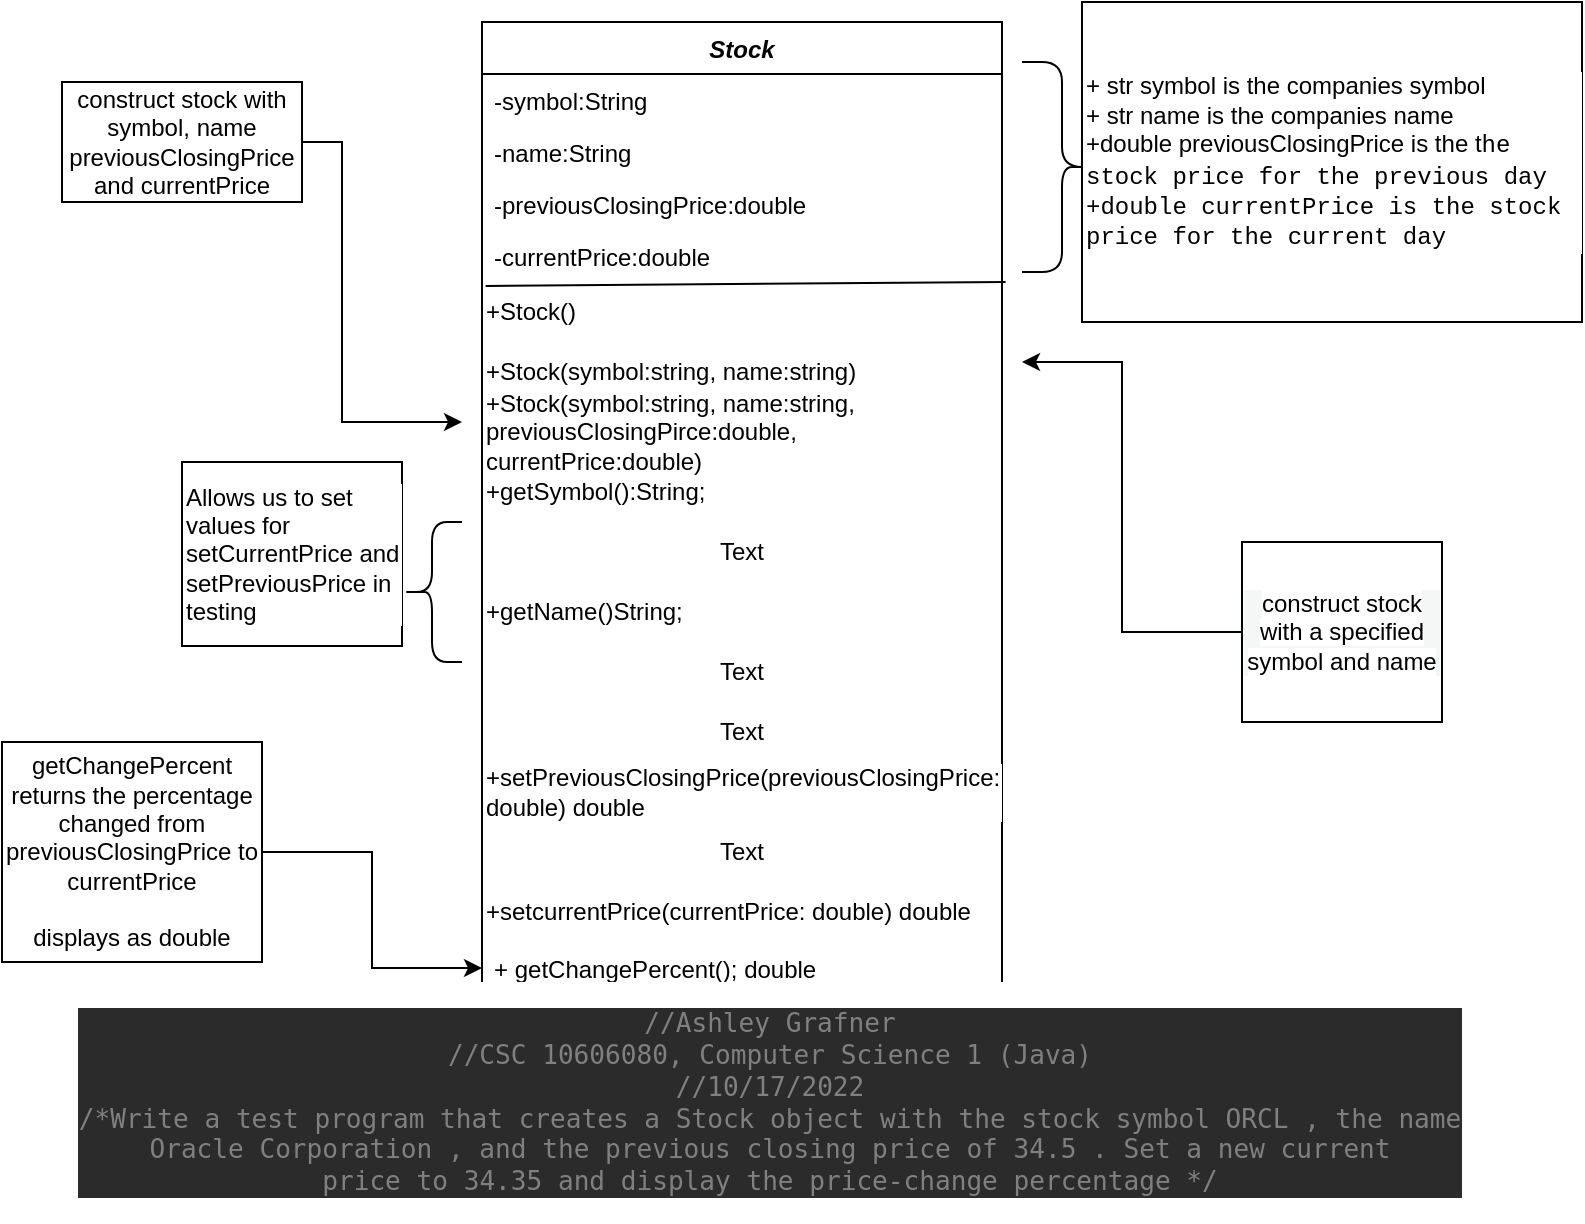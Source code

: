 <mxfile version="20.4.1" type="github">
  <diagram id="C5RBs43oDa-KdzZeNtuy" name="Page-1">
    <mxGraphModel dx="1422" dy="762" grid="1" gridSize="10" guides="1" tooltips="1" connect="1" arrows="1" fold="1" page="1" pageScale="1" pageWidth="827" pageHeight="1169" math="0" shadow="0">
      <root>
        <mxCell id="WIyWlLk6GJQsqaUBKTNV-0" />
        <mxCell id="WIyWlLk6GJQsqaUBKTNV-1" parent="WIyWlLk6GJQsqaUBKTNV-0" />
        <mxCell id="zkfFHV4jXpPFQw0GAbJ--0" value="Stock" style="swimlane;fontStyle=3;align=center;verticalAlign=top;childLayout=stackLayout;horizontal=1;startSize=26;horizontalStack=0;resizeParent=1;resizeLast=0;collapsible=1;marginBottom=0;rounded=0;shadow=0;strokeWidth=1;" parent="WIyWlLk6GJQsqaUBKTNV-1" vertex="1">
          <mxGeometry x="270" y="110" width="260" height="486" as="geometry">
            <mxRectangle x="230" y="140" width="160" height="26" as="alternateBounds" />
          </mxGeometry>
        </mxCell>
        <mxCell id="zkfFHV4jXpPFQw0GAbJ--3" value="-symbol:String" style="text;align=left;verticalAlign=top;spacingLeft=4;spacingRight=4;overflow=hidden;rotatable=0;points=[[0,0.5],[1,0.5]];portConstraint=eastwest;rounded=0;shadow=0;html=0;" parent="zkfFHV4jXpPFQw0GAbJ--0" vertex="1">
          <mxGeometry y="26" width="260" height="26" as="geometry" />
        </mxCell>
        <mxCell id="CVuEDkvlk7afERo4JCGG-30" value="-name:String" style="text;align=left;verticalAlign=top;spacingLeft=4;spacingRight=4;overflow=hidden;rotatable=0;points=[[0,0.5],[1,0.5]];portConstraint=eastwest;" parent="zkfFHV4jXpPFQw0GAbJ--0" vertex="1">
          <mxGeometry y="52" width="260" height="26" as="geometry" />
        </mxCell>
        <mxCell id="zkfFHV4jXpPFQw0GAbJ--11" value="-previousClosingPrice:double" style="text;align=left;verticalAlign=top;spacingLeft=4;spacingRight=4;overflow=hidden;rotatable=0;points=[[0,0.5],[1,0.5]];portConstraint=eastwest;" parent="zkfFHV4jXpPFQw0GAbJ--0" vertex="1">
          <mxGeometry y="78" width="260" height="26" as="geometry" />
        </mxCell>
        <mxCell id="zkfFHV4jXpPFQw0GAbJ--7" value="-currentPrice:double" style="text;align=left;verticalAlign=top;spacingLeft=4;spacingRight=4;overflow=hidden;rotatable=0;points=[[0,0.5],[1,0.5]];portConstraint=eastwest;" parent="zkfFHV4jXpPFQw0GAbJ--0" vertex="1">
          <mxGeometry y="104" width="260" height="26" as="geometry" />
        </mxCell>
        <mxCell id="CVuEDkvlk7afERo4JCGG-7" value="" style="endArrow=none;html=1;rounded=0;exitX=0.007;exitY=1.077;exitDx=0;exitDy=0;exitPerimeter=0;entryX=1.007;entryY=1;entryDx=0;entryDy=0;entryPerimeter=0;" parent="zkfFHV4jXpPFQw0GAbJ--0" source="zkfFHV4jXpPFQw0GAbJ--7" target="zkfFHV4jXpPFQw0GAbJ--7" edge="1">
          <mxGeometry width="50" height="50" relative="1" as="geometry">
            <mxPoint x="80" y="200" as="sourcePoint" />
            <mxPoint x="130" y="150" as="targetPoint" />
          </mxGeometry>
        </mxCell>
        <mxCell id="CVuEDkvlk7afERo4JCGG-31" value="+Stock()" style="text;html=1;strokeColor=none;fillColor=none;align=left;verticalAlign=middle;whiteSpace=wrap;rounded=0;labelBackgroundColor=#FFFFFF;fontFamily=Helvetica;fontColor=#000000;" parent="zkfFHV4jXpPFQw0GAbJ--0" vertex="1">
          <mxGeometry y="130" width="260" height="30" as="geometry" />
        </mxCell>
        <mxCell id="CVuEDkvlk7afERo4JCGG-43" value="+Stock(symbol:string, name:string)" style="text;html=1;strokeColor=none;fillColor=none;align=left;verticalAlign=middle;whiteSpace=wrap;rounded=0;labelBackgroundColor=#FFFFFF;fontFamily=Helvetica;fontColor=#000000;" parent="zkfFHV4jXpPFQw0GAbJ--0" vertex="1">
          <mxGeometry y="160" width="260" height="30" as="geometry" />
        </mxCell>
        <mxCell id="B-4MOhiQ96mg17g3XeNI-0" value="+Stock(symbol:string, name:string, previousClosingPirce:double, currentPrice:double)" style="text;html=1;strokeColor=none;fillColor=none;align=left;verticalAlign=middle;whiteSpace=wrap;rounded=0;" vertex="1" parent="zkfFHV4jXpPFQw0GAbJ--0">
          <mxGeometry y="190" width="260" height="30" as="geometry" />
        </mxCell>
        <mxCell id="CVuEDkvlk7afERo4JCGG-37" value="+getSymbol():String;" style="text;html=1;strokeColor=none;fillColor=none;align=left;verticalAlign=middle;whiteSpace=wrap;rounded=0;labelBackgroundColor=#FFFFFF;fontFamily=Helvetica;fontColor=#000000;" parent="zkfFHV4jXpPFQw0GAbJ--0" vertex="1">
          <mxGeometry y="220" width="260" height="30" as="geometry" />
        </mxCell>
        <mxCell id="B-4MOhiQ96mg17g3XeNI-3" value="Text" style="text;html=1;strokeColor=none;fillColor=none;align=center;verticalAlign=middle;whiteSpace=wrap;rounded=0;" vertex="1" parent="zkfFHV4jXpPFQw0GAbJ--0">
          <mxGeometry y="250" width="260" height="30" as="geometry" />
        </mxCell>
        <mxCell id="CVuEDkvlk7afERo4JCGG-38" value="+getName()String;" style="text;html=1;strokeColor=none;fillColor=none;align=left;verticalAlign=middle;whiteSpace=wrap;rounded=0;labelBackgroundColor=#FFFFFF;fontFamily=Helvetica;fontColor=#000000;" parent="zkfFHV4jXpPFQw0GAbJ--0" vertex="1">
          <mxGeometry y="280" width="260" height="30" as="geometry" />
        </mxCell>
        <mxCell id="B-4MOhiQ96mg17g3XeNI-4" value="Text" style="text;html=1;strokeColor=none;fillColor=none;align=center;verticalAlign=middle;whiteSpace=wrap;rounded=0;" vertex="1" parent="zkfFHV4jXpPFQw0GAbJ--0">
          <mxGeometry y="310" width="260" height="30" as="geometry" />
        </mxCell>
        <mxCell id="B-4MOhiQ96mg17g3XeNI-5" value="Text" style="text;html=1;strokeColor=none;fillColor=none;align=center;verticalAlign=middle;whiteSpace=wrap;rounded=0;" vertex="1" parent="zkfFHV4jXpPFQw0GAbJ--0">
          <mxGeometry y="340" width="260" height="30" as="geometry" />
        </mxCell>
        <mxCell id="CVuEDkvlk7afERo4JCGG-39" value="+setPreviousClosingPrice(previousClosingPrice: double) double" style="text;html=1;strokeColor=none;fillColor=none;align=left;verticalAlign=middle;whiteSpace=wrap;rounded=0;labelBackgroundColor=#FFFFFF;fontFamily=Helvetica;fontColor=#000000;" parent="zkfFHV4jXpPFQw0GAbJ--0" vertex="1">
          <mxGeometry y="370" width="260" height="30" as="geometry" />
        </mxCell>
        <mxCell id="B-4MOhiQ96mg17g3XeNI-6" value="Text" style="text;html=1;strokeColor=none;fillColor=none;align=center;verticalAlign=middle;whiteSpace=wrap;rounded=0;" vertex="1" parent="zkfFHV4jXpPFQw0GAbJ--0">
          <mxGeometry y="400" width="260" height="30" as="geometry" />
        </mxCell>
        <mxCell id="CVuEDkvlk7afERo4JCGG-41" value="+setcurrentPrice(currentPrice: double) double" style="text;html=1;strokeColor=none;fillColor=none;align=left;verticalAlign=middle;whiteSpace=wrap;rounded=0;labelBackgroundColor=#FFFFFF;fontFamily=Helvetica;fontColor=#000000;" parent="zkfFHV4jXpPFQw0GAbJ--0" vertex="1">
          <mxGeometry y="430" width="260" height="30" as="geometry" />
        </mxCell>
        <mxCell id="zkfFHV4jXpPFQw0GAbJ--18" value="+ getChangePercent(); double " style="text;align=left;verticalAlign=top;spacingLeft=4;spacingRight=4;overflow=hidden;rotatable=0;points=[[0,0.5],[1,0.5]];portConstraint=eastwest;" parent="zkfFHV4jXpPFQw0GAbJ--0" vertex="1">
          <mxGeometry y="460" width="260" height="26" as="geometry" />
        </mxCell>
        <mxCell id="CVuEDkvlk7afERo4JCGG-44" style="edgeStyle=orthogonalEdgeStyle;rounded=0;orthogonalLoop=1;jettySize=auto;html=1;fontFamily=Helvetica;fontColor=#000000;entryX=0;entryY=0.5;entryDx=0;entryDy=0;" parent="WIyWlLk6GJQsqaUBKTNV-1" source="CVuEDkvlk7afERo4JCGG-8" target="zkfFHV4jXpPFQw0GAbJ--18" edge="1">
          <mxGeometry relative="1" as="geometry">
            <mxPoint x="230" y="500" as="targetPoint" />
          </mxGeometry>
        </mxCell>
        <mxCell id="CVuEDkvlk7afERo4JCGG-8" value="getChangePercent returns the percentage changed from previousClosingPrice to currentPrice&lt;br&gt;&lt;br&gt;displays as double" style="rounded=0;whiteSpace=wrap;html=1;" parent="WIyWlLk6GJQsqaUBKTNV-1" vertex="1">
          <mxGeometry x="30" y="470" width="130" height="110" as="geometry" />
        </mxCell>
        <mxCell id="CVuEDkvlk7afERo4JCGG-55" style="edgeStyle=orthogonalEdgeStyle;rounded=0;orthogonalLoop=1;jettySize=auto;html=1;fontFamily=Helvetica;fontColor=#000000;" parent="WIyWlLk6GJQsqaUBKTNV-1" source="CVuEDkvlk7afERo4JCGG-17" edge="1">
          <mxGeometry relative="1" as="geometry">
            <mxPoint x="540" y="280" as="targetPoint" />
            <Array as="points">
              <mxPoint x="590" y="415" />
              <mxPoint x="590" y="280" />
            </Array>
          </mxGeometry>
        </mxCell>
        <mxCell id="CVuEDkvlk7afERo4JCGG-17" value="&lt;span style=&quot;background-color: rgb(255, 255, 255);&quot;&gt;construct&amp;nbsp;&lt;span style=&quot;text-align: start;&quot;&gt;stock with a specified symbol and name&lt;/span&gt;&lt;/span&gt;" style="rounded=0;whiteSpace=wrap;html=1;labelBackgroundColor=#F5F7F7;fontColor=#000000;" parent="WIyWlLk6GJQsqaUBKTNV-1" vertex="1">
          <mxGeometry x="650" y="370" width="100" height="90" as="geometry" />
        </mxCell>
        <mxCell id="CVuEDkvlk7afERo4JCGG-24" value="" style="shape=curlyBracket;whiteSpace=wrap;html=1;rounded=1;flipH=1;labelBackgroundColor=#FFFFFF;fontFamily=Helvetica;fontColor=#000000;" parent="WIyWlLk6GJQsqaUBKTNV-1" vertex="1">
          <mxGeometry x="540" y="130" width="40" height="105" as="geometry" />
        </mxCell>
        <mxCell id="CVuEDkvlk7afERo4JCGG-25" value="+ str symbol is the companies symbol&lt;br&gt;+ str name is the companies name&lt;br&gt;+double previousClosingPrice is th&lt;span style=&quot;background-color: rgb(255, 255, 255);&quot;&gt;e t&lt;span style=&quot;font-family: ui-monospace, SFMono-Regular, &amp;quot;SF Mono&amp;quot;, Menlo, Consolas, &amp;quot;Liberation Mono&amp;quot;, monospace;&quot;&gt;he stock price for the previous day&lt;br&gt;+double currentPrice is the stock price for the current day&lt;br&gt;&lt;/span&gt;&lt;/span&gt;" style="rounded=0;whiteSpace=wrap;html=1;labelBackgroundColor=#FFFFFF;fontFamily=Helvetica;fontColor=#000000;align=left;" parent="WIyWlLk6GJQsqaUBKTNV-1" vertex="1">
          <mxGeometry x="570" y="100" width="250" height="160" as="geometry" />
        </mxCell>
        <mxCell id="CVuEDkvlk7afERo4JCGG-28" value="&lt;pre style=&quot;background-color:#2b2b2b;color:#a9b7c6;font-family:&#39;JetBrains Mono&#39;,monospace;font-size:9.8pt;&quot;&gt;&lt;span style=&quot;color:#808080;&quot;&gt;//Ashley Grafner&lt;br&gt;&lt;/span&gt;&lt;span style=&quot;color:#808080;&quot;&gt;//CSC 10606080, Computer Science 1 (Java)&lt;br&gt;&lt;/span&gt;&lt;span style=&quot;color:#808080;&quot;&gt;//10/17/2022&lt;br&gt;&lt;/span&gt;&lt;span style=&quot;color:#808080;&quot;&gt;/*Write a test program that creates a Stock object with the stock symbol ORCL , the name&lt;br&gt;&lt;/span&gt;&lt;span style=&quot;color:#808080;&quot;&gt;Oracle Corporation , and the previous closing price of 34.5 . Set a new current&lt;br&gt;&lt;/span&gt;&lt;span style=&quot;color:#808080;&quot;&gt;price to 34.35 and display the price-change percentage */&lt;/span&gt;&lt;/pre&gt;" style="rounded=0;whiteSpace=wrap;html=1;labelBackgroundColor=#FFFFFF;fontFamily=Helvetica;fontColor=#000000;" parent="WIyWlLk6GJQsqaUBKTNV-1" vertex="1">
          <mxGeometry x="184" y="620" width="460" height="60" as="geometry" />
        </mxCell>
        <mxCell id="CVuEDkvlk7afERo4JCGG-45" value="Allows us to set values for setCurrentPrice and setPreviousPrice in testing" style="rounded=0;whiteSpace=wrap;html=1;labelBackgroundColor=#FFFFFF;fontFamily=Helvetica;fontColor=#000000;align=left;" parent="WIyWlLk6GJQsqaUBKTNV-1" vertex="1">
          <mxGeometry x="120" y="330" width="110" height="92" as="geometry" />
        </mxCell>
        <mxCell id="CVuEDkvlk7afERo4JCGG-56" value="" style="shape=curlyBracket;whiteSpace=wrap;html=1;rounded=1;labelBackgroundColor=#FFFFFF;fontFamily=Helvetica;fontColor=#000000;" parent="WIyWlLk6GJQsqaUBKTNV-1" vertex="1">
          <mxGeometry x="230" y="360" width="30" height="70" as="geometry" />
        </mxCell>
        <mxCell id="B-4MOhiQ96mg17g3XeNI-2" style="edgeStyle=orthogonalEdgeStyle;rounded=0;orthogonalLoop=1;jettySize=auto;html=1;" edge="1" parent="WIyWlLk6GJQsqaUBKTNV-1" source="B-4MOhiQ96mg17g3XeNI-1">
          <mxGeometry relative="1" as="geometry">
            <mxPoint x="260" y="310" as="targetPoint" />
            <Array as="points">
              <mxPoint x="200" y="170" />
              <mxPoint x="200" y="310" />
            </Array>
          </mxGeometry>
        </mxCell>
        <mxCell id="B-4MOhiQ96mg17g3XeNI-1" value="construct stock with symbol, name previousClosingPrice and currentPrice" style="rounded=0;whiteSpace=wrap;html=1;" vertex="1" parent="WIyWlLk6GJQsqaUBKTNV-1">
          <mxGeometry x="60" y="140" width="120" height="60" as="geometry" />
        </mxCell>
      </root>
    </mxGraphModel>
  </diagram>
</mxfile>
